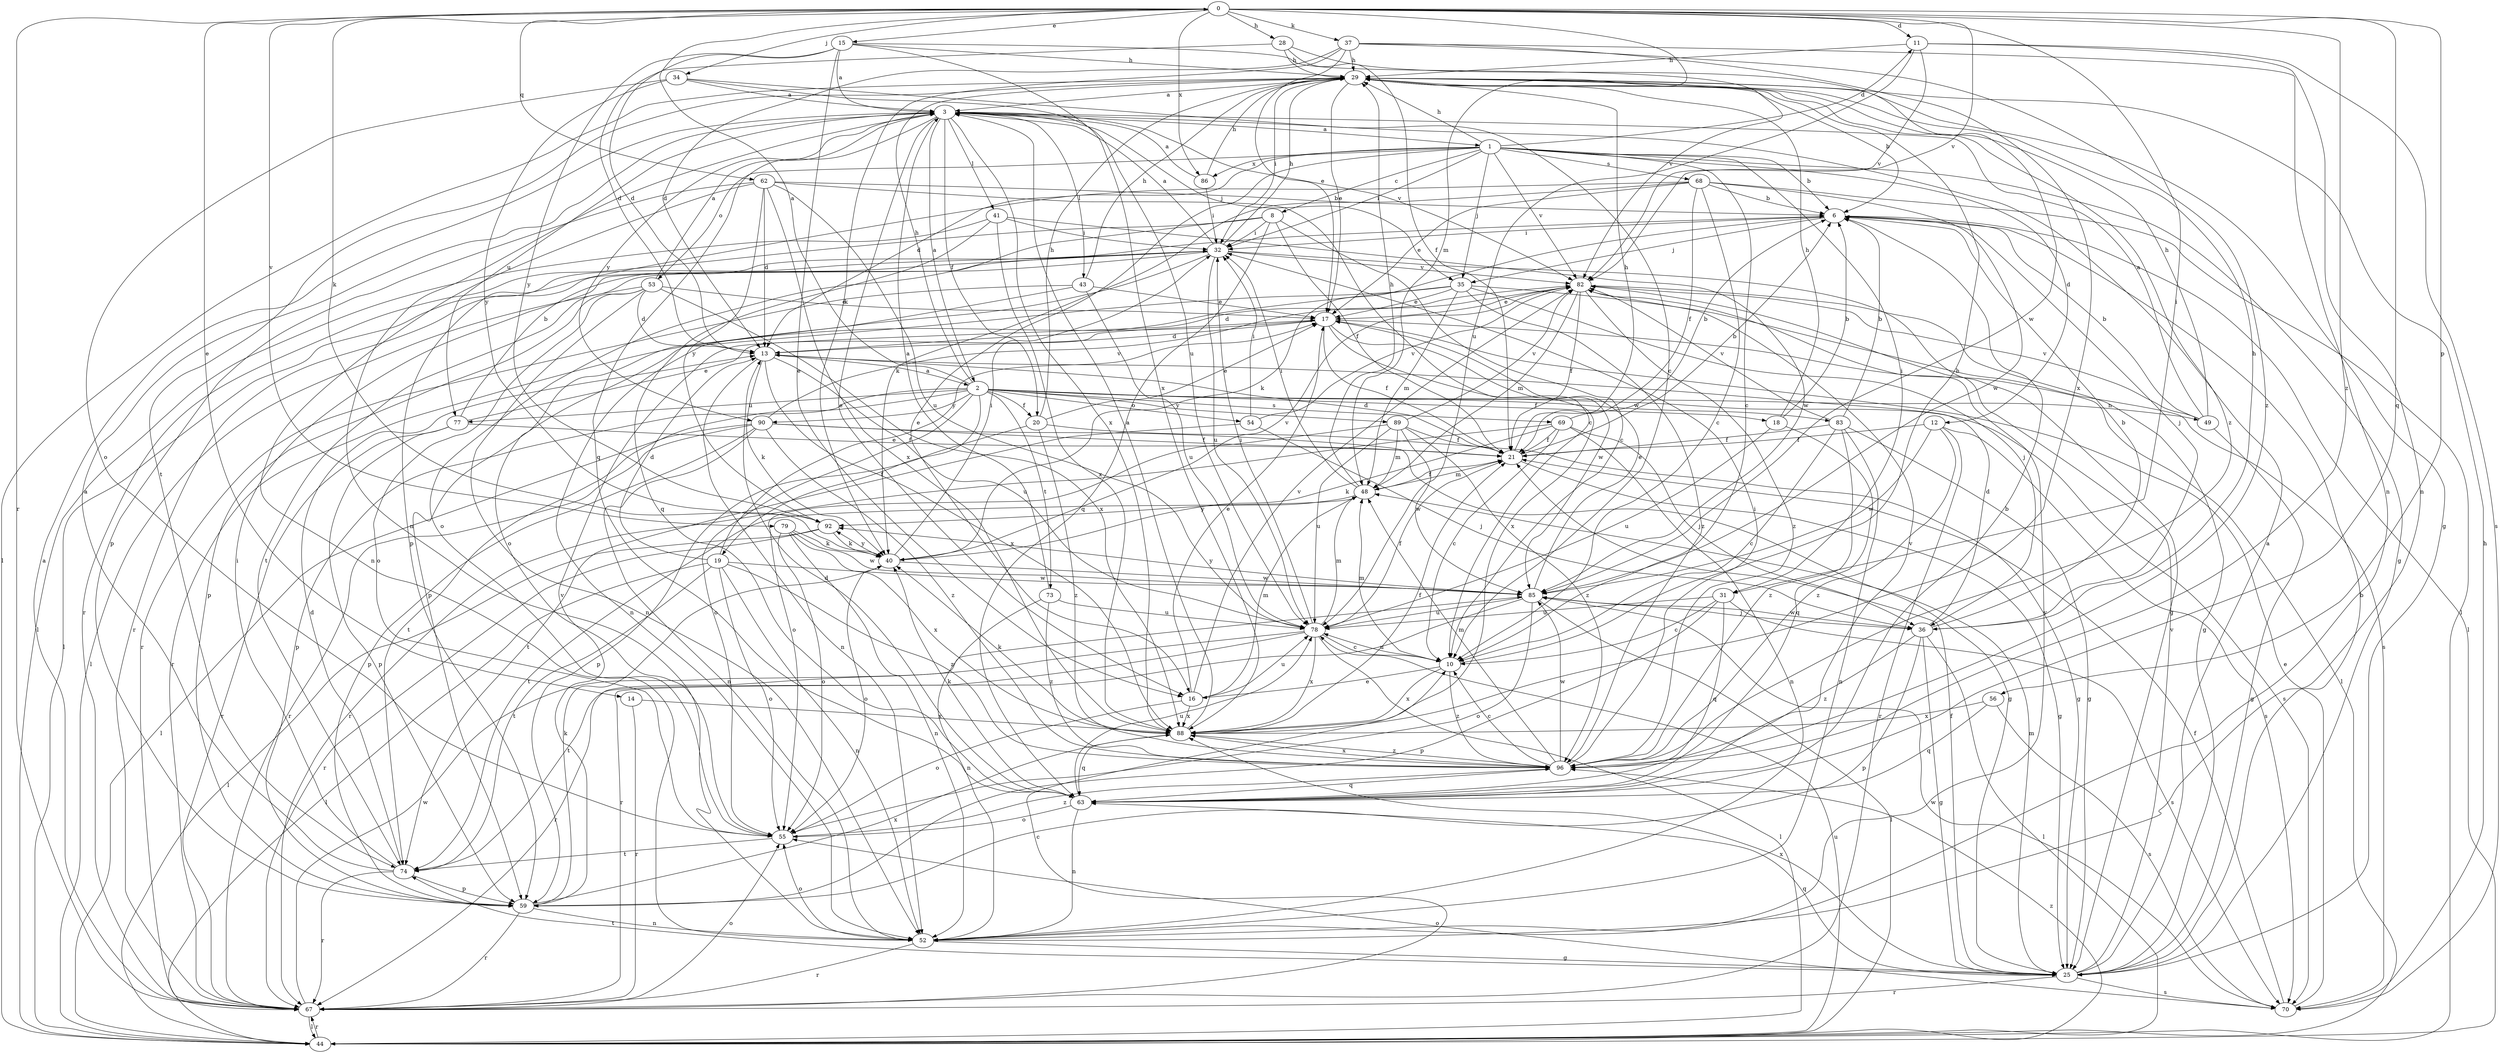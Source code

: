 strict digraph  {
0;
1;
2;
3;
6;
8;
10;
11;
12;
13;
14;
15;
16;
17;
18;
19;
20;
21;
25;
28;
29;
31;
32;
34;
35;
36;
37;
40;
41;
43;
44;
48;
49;
52;
53;
54;
55;
56;
59;
62;
63;
67;
68;
69;
70;
73;
74;
77;
78;
79;
82;
83;
85;
86;
88;
89;
90;
92;
96;
0 -> 11  [label=d];
0 -> 14  [label=e];
0 -> 15  [label=e];
0 -> 28  [label=h];
0 -> 31  [label=i];
0 -> 34  [label=j];
0 -> 37  [label=k];
0 -> 40  [label=k];
0 -> 48  [label=m];
0 -> 56  [label=p];
0 -> 62  [label=q];
0 -> 63  [label=q];
0 -> 67  [label=r];
0 -> 79  [label=v];
0 -> 82  [label=v];
0 -> 86  [label=x];
0 -> 96  [label=z];
1 -> 6  [label=b];
1 -> 8  [label=c];
1 -> 10  [label=c];
1 -> 11  [label=d];
1 -> 12  [label=d];
1 -> 13  [label=d];
1 -> 16  [label=e];
1 -> 25  [label=g];
1 -> 29  [label=h];
1 -> 31  [label=i];
1 -> 32  [label=i];
1 -> 35  [label=j];
1 -> 53  [label=o];
1 -> 68  [label=s];
1 -> 82  [label=v];
1 -> 86  [label=x];
2 -> 0  [label=a];
2 -> 18  [label=f];
2 -> 19  [label=f];
2 -> 20  [label=f];
2 -> 29  [label=h];
2 -> 49  [label=n];
2 -> 54  [label=o];
2 -> 55  [label=o];
2 -> 59  [label=p];
2 -> 69  [label=s];
2 -> 70  [label=s];
2 -> 73  [label=t];
2 -> 74  [label=t];
2 -> 77  [label=u];
2 -> 83  [label=w];
2 -> 89  [label=y];
2 -> 90  [label=y];
3 -> 1  [label=a];
3 -> 2  [label=a];
3 -> 16  [label=e];
3 -> 20  [label=f];
3 -> 35  [label=j];
3 -> 41  [label=l];
3 -> 43  [label=l];
3 -> 52  [label=n];
3 -> 63  [label=q];
3 -> 77  [label=u];
3 -> 82  [label=v];
3 -> 88  [label=x];
3 -> 90  [label=y];
6 -> 32  [label=i];
6 -> 35  [label=j];
6 -> 36  [label=j];
6 -> 40  [label=k];
6 -> 44  [label=l];
8 -> 10  [label=c];
8 -> 21  [label=f];
8 -> 32  [label=i];
8 -> 55  [label=o];
8 -> 63  [label=q];
8 -> 67  [label=r];
10 -> 16  [label=e];
10 -> 29  [label=h];
10 -> 48  [label=m];
10 -> 78  [label=u];
10 -> 88  [label=x];
10 -> 96  [label=z];
11 -> 29  [label=h];
11 -> 52  [label=n];
11 -> 70  [label=s];
11 -> 78  [label=u];
11 -> 82  [label=v];
12 -> 21  [label=f];
12 -> 67  [label=r];
12 -> 70  [label=s];
12 -> 85  [label=w];
12 -> 96  [label=z];
13 -> 2  [label=a];
13 -> 40  [label=k];
13 -> 52  [label=n];
13 -> 78  [label=u];
13 -> 88  [label=x];
14 -> 67  [label=r];
14 -> 88  [label=x];
15 -> 3  [label=a];
15 -> 13  [label=d];
15 -> 16  [label=e];
15 -> 29  [label=h];
15 -> 82  [label=v];
15 -> 88  [label=x];
15 -> 92  [label=y];
16 -> 17  [label=e];
16 -> 48  [label=m];
16 -> 55  [label=o];
16 -> 78  [label=u];
16 -> 82  [label=v];
16 -> 88  [label=x];
17 -> 13  [label=d];
17 -> 21  [label=f];
17 -> 44  [label=l];
17 -> 67  [label=r];
17 -> 85  [label=w];
17 -> 88  [label=x];
18 -> 6  [label=b];
18 -> 29  [label=h];
18 -> 63  [label=q];
18 -> 78  [label=u];
19 -> 13  [label=d];
19 -> 17  [label=e];
19 -> 44  [label=l];
19 -> 52  [label=n];
19 -> 55  [label=o];
19 -> 74  [label=t];
19 -> 85  [label=w];
19 -> 96  [label=z];
20 -> 17  [label=e];
20 -> 25  [label=g];
20 -> 29  [label=h];
20 -> 59  [label=p];
20 -> 96  [label=z];
21 -> 6  [label=b];
21 -> 13  [label=d];
21 -> 25  [label=g];
21 -> 29  [label=h];
21 -> 48  [label=m];
25 -> 3  [label=a];
25 -> 6  [label=b];
25 -> 21  [label=f];
25 -> 48  [label=m];
25 -> 63  [label=q];
25 -> 67  [label=r];
25 -> 70  [label=s];
25 -> 74  [label=t];
25 -> 82  [label=v];
25 -> 88  [label=x];
28 -> 13  [label=d];
28 -> 21  [label=f];
28 -> 29  [label=h];
28 -> 85  [label=w];
29 -> 3  [label=a];
29 -> 6  [label=b];
29 -> 17  [label=e];
29 -> 25  [label=g];
29 -> 32  [label=i];
29 -> 44  [label=l];
29 -> 74  [label=t];
29 -> 96  [label=z];
31 -> 10  [label=c];
31 -> 59  [label=p];
31 -> 63  [label=q];
31 -> 70  [label=s];
31 -> 78  [label=u];
32 -> 3  [label=a];
32 -> 25  [label=g];
32 -> 29  [label=h];
32 -> 44  [label=l];
32 -> 55  [label=o];
32 -> 67  [label=r];
32 -> 74  [label=t];
32 -> 78  [label=u];
32 -> 82  [label=v];
34 -> 3  [label=a];
34 -> 10  [label=c];
34 -> 55  [label=o];
34 -> 78  [label=u];
34 -> 92  [label=y];
35 -> 13  [label=d];
35 -> 17  [label=e];
35 -> 36  [label=j];
35 -> 48  [label=m];
35 -> 59  [label=p];
35 -> 70  [label=s];
35 -> 96  [label=z];
36 -> 6  [label=b];
36 -> 13  [label=d];
36 -> 25  [label=g];
36 -> 29  [label=h];
36 -> 44  [label=l];
36 -> 59  [label=p];
36 -> 85  [label=w];
36 -> 96  [label=z];
37 -> 13  [label=d];
37 -> 17  [label=e];
37 -> 29  [label=h];
37 -> 40  [label=k];
37 -> 52  [label=n];
37 -> 88  [label=x];
37 -> 96  [label=z];
40 -> 32  [label=i];
40 -> 55  [label=o];
40 -> 82  [label=v];
40 -> 85  [label=w];
40 -> 92  [label=y];
41 -> 32  [label=i];
41 -> 44  [label=l];
41 -> 63  [label=q];
41 -> 85  [label=w];
41 -> 88  [label=x];
43 -> 17  [label=e];
43 -> 29  [label=h];
43 -> 52  [label=n];
43 -> 67  [label=r];
43 -> 78  [label=u];
44 -> 67  [label=r];
44 -> 78  [label=u];
44 -> 96  [label=z];
48 -> 21  [label=f];
48 -> 29  [label=h];
48 -> 32  [label=i];
48 -> 74  [label=t];
48 -> 92  [label=y];
49 -> 3  [label=a];
49 -> 6  [label=b];
49 -> 25  [label=g];
49 -> 29  [label=h];
49 -> 82  [label=v];
52 -> 25  [label=g];
52 -> 55  [label=o];
52 -> 67  [label=r];
52 -> 82  [label=v];
53 -> 3  [label=a];
53 -> 13  [label=d];
53 -> 17  [label=e];
53 -> 44  [label=l];
53 -> 52  [label=n];
53 -> 55  [label=o];
53 -> 59  [label=p];
53 -> 88  [label=x];
54 -> 32  [label=i];
54 -> 36  [label=j];
54 -> 74  [label=t];
54 -> 82  [label=v];
55 -> 74  [label=t];
55 -> 96  [label=z];
56 -> 63  [label=q];
56 -> 70  [label=s];
56 -> 88  [label=x];
59 -> 40  [label=k];
59 -> 52  [label=n];
59 -> 67  [label=r];
59 -> 82  [label=v];
59 -> 88  [label=x];
62 -> 6  [label=b];
62 -> 10  [label=c];
62 -> 13  [label=d];
62 -> 52  [label=n];
62 -> 59  [label=p];
62 -> 78  [label=u];
62 -> 88  [label=x];
62 -> 92  [label=y];
63 -> 6  [label=b];
63 -> 13  [label=d];
63 -> 40  [label=k];
63 -> 52  [label=n];
63 -> 55  [label=o];
63 -> 78  [label=u];
63 -> 82  [label=v];
67 -> 3  [label=a];
67 -> 10  [label=c];
67 -> 44  [label=l];
67 -> 55  [label=o];
67 -> 85  [label=w];
68 -> 6  [label=b];
68 -> 10  [label=c];
68 -> 17  [label=e];
68 -> 21  [label=f];
68 -> 40  [label=k];
68 -> 44  [label=l];
68 -> 59  [label=p];
68 -> 85  [label=w];
69 -> 6  [label=b];
69 -> 10  [label=c];
69 -> 21  [label=f];
69 -> 36  [label=j];
69 -> 40  [label=k];
69 -> 52  [label=n];
69 -> 67  [label=r];
70 -> 17  [label=e];
70 -> 21  [label=f];
70 -> 29  [label=h];
70 -> 55  [label=o];
70 -> 85  [label=w];
73 -> 3  [label=a];
73 -> 52  [label=n];
73 -> 78  [label=u];
73 -> 96  [label=z];
74 -> 3  [label=a];
74 -> 13  [label=d];
74 -> 32  [label=i];
74 -> 59  [label=p];
74 -> 67  [label=r];
77 -> 6  [label=b];
77 -> 17  [label=e];
77 -> 21  [label=f];
77 -> 59  [label=p];
77 -> 67  [label=r];
78 -> 10  [label=c];
78 -> 21  [label=f];
78 -> 32  [label=i];
78 -> 44  [label=l];
78 -> 48  [label=m];
78 -> 67  [label=r];
78 -> 74  [label=t];
78 -> 88  [label=x];
79 -> 40  [label=k];
79 -> 52  [label=n];
79 -> 55  [label=o];
79 -> 85  [label=w];
79 -> 88  [label=x];
82 -> 17  [label=e];
82 -> 21  [label=f];
82 -> 25  [label=g];
82 -> 48  [label=m];
82 -> 96  [label=z];
83 -> 6  [label=b];
83 -> 10  [label=c];
83 -> 21  [label=f];
83 -> 25  [label=g];
83 -> 52  [label=n];
83 -> 82  [label=v];
83 -> 96  [label=z];
85 -> 17  [label=e];
85 -> 36  [label=j];
85 -> 44  [label=l];
85 -> 55  [label=o];
85 -> 67  [label=r];
85 -> 78  [label=u];
85 -> 92  [label=y];
86 -> 3  [label=a];
86 -> 29  [label=h];
86 -> 32  [label=i];
88 -> 3  [label=a];
88 -> 21  [label=f];
88 -> 40  [label=k];
88 -> 63  [label=q];
88 -> 96  [label=z];
89 -> 21  [label=f];
89 -> 48  [label=m];
89 -> 55  [label=o];
89 -> 78  [label=u];
89 -> 82  [label=v];
89 -> 85  [label=w];
89 -> 96  [label=z];
90 -> 21  [label=f];
90 -> 25  [label=g];
90 -> 44  [label=l];
90 -> 52  [label=n];
90 -> 59  [label=p];
90 -> 67  [label=r];
90 -> 82  [label=v];
90 -> 96  [label=z];
92 -> 40  [label=k];
92 -> 44  [label=l];
92 -> 67  [label=r];
96 -> 10  [label=c];
96 -> 32  [label=i];
96 -> 48  [label=m];
96 -> 63  [label=q];
96 -> 85  [label=w];
96 -> 88  [label=x];
}
